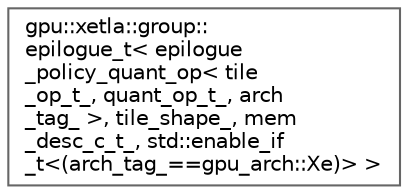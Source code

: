 digraph "Graphical Class Hierarchy"
{
 // LATEX_PDF_SIZE
  bgcolor="transparent";
  edge [fontname=Helvetica,fontsize=10,labelfontname=Helvetica,labelfontsize=10];
  node [fontname=Helvetica,fontsize=10,shape=box,height=0.2,width=0.4];
  rankdir="LR";
  Node0 [id="Node000000",label="gpu::xetla::group::\lepilogue_t\< epilogue\l_policy_quant_op\< tile\l_op_t_, quant_op_t_, arch\l_tag_ \>, tile_shape_, mem\l_desc_c_t_, std::enable_if\l_t\<(arch_tag_==gpu_arch::Xe)\> \>",height=0.2,width=0.4,color="grey40", fillcolor="white", style="filled",URL="$classgpu_1_1xetla_1_1group_1_1epilogue__t_3_01epilogue__policy__quant__op_3_01tile__op__t___00_06b663aba960061f97b173f444bae37fc.html",tooltip="Is the epilogue functor specialized for epilogue_policy_quant_op and Xe architecture."];
}
